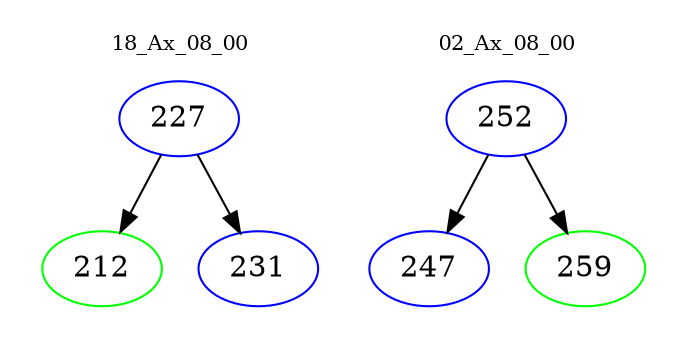 digraph{
subgraph cluster_0 {
color = white
label = "18_Ax_08_00";
fontsize=10;
T0_227 [label="227", color="blue"]
T0_227 -> T0_212 [color="black"]
T0_212 [label="212", color="green"]
T0_227 -> T0_231 [color="black"]
T0_231 [label="231", color="blue"]
}
subgraph cluster_1 {
color = white
label = "02_Ax_08_00";
fontsize=10;
T1_252 [label="252", color="blue"]
T1_252 -> T1_247 [color="black"]
T1_247 [label="247", color="blue"]
T1_252 -> T1_259 [color="black"]
T1_259 [label="259", color="green"]
}
}

